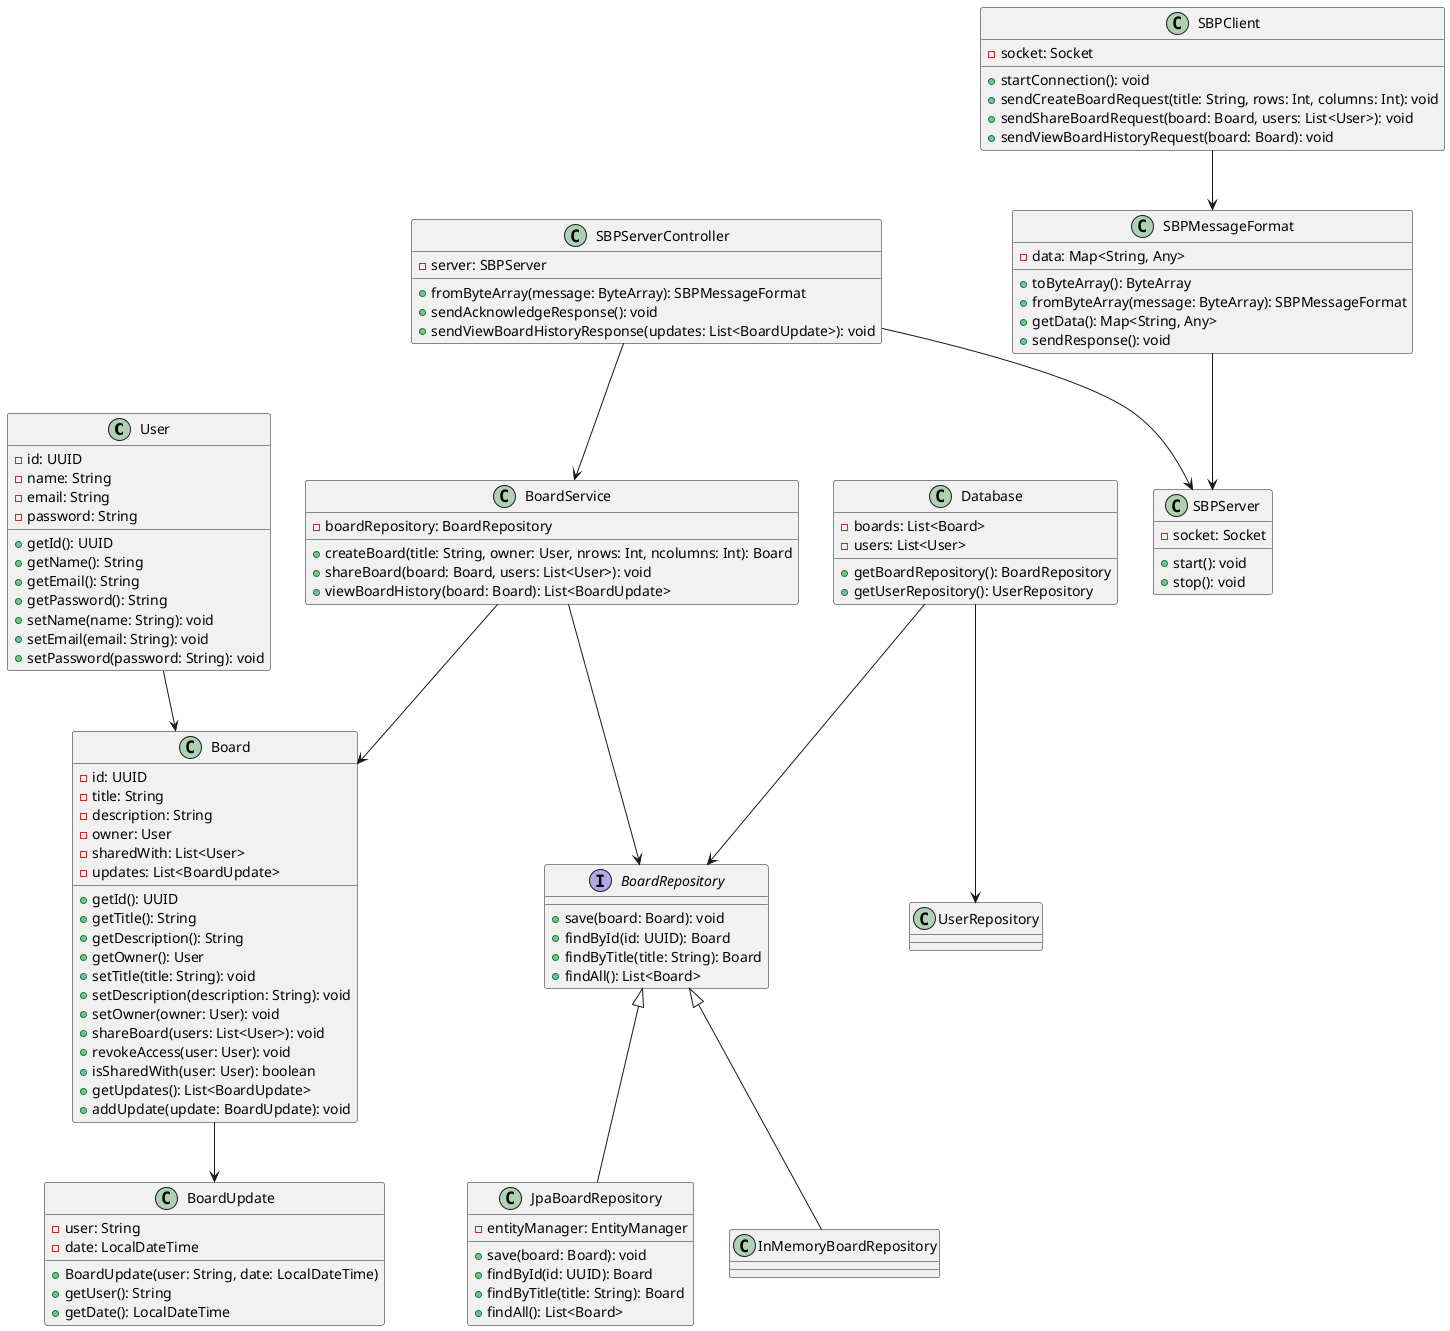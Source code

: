 @startuml
class User {
    -id: UUID
    -name: String
    -email: String
    -password: String
    +getId(): UUID
    +getName(): String
    +getEmail(): String
    +getPassword(): String
    +setName(name: String): void
    +setEmail(email: String): void
    +setPassword(password: String): void
}

class Board {
    -id: UUID
    -title: String
    -description: String
    -owner: User
    -sharedWith: List<User>
    -updates: List<BoardUpdate>
    +getId(): UUID
    +getTitle(): String
    +getDescription(): String
    +getOwner(): User
    +setTitle(title: String): void
    +setDescription(description: String): void
    +setOwner(owner: User): void
    +shareBoard(users: List<User>): void
    +revokeAccess(user: User): void
    +isSharedWith(user: User): boolean
    +getUpdates(): List<BoardUpdate>
    +addUpdate(update: BoardUpdate): void
}

class BoardUpdate {
    -user: String
    -date: LocalDateTime
    +BoardUpdate(user: String, date: LocalDateTime)
    +getUser(): String
    +getDate(): LocalDateTime
}

interface BoardRepository {
    +save(board: Board): void
    +findById(id: UUID): Board
    +findByTitle(title: String): Board
    +findAll(): List<Board>
}

class JpaBoardRepository {
    -entityManager: EntityManager
    +save(board: Board): void
    +findById(id: UUID): Board
    +findByTitle(title: String): Board
    +findAll(): List<Board>
}

class BoardService {
    -boardRepository: BoardRepository
    +createBoard(title: String, owner: User, nrows: Int, ncolumns: Int): Board
    +shareBoard(board: Board, users: List<User>): void
    +viewBoardHistory(board: Board): List<BoardUpdate>
}

class SBPClient {
    -socket: Socket
    +startConnection(): void
    +sendCreateBoardRequest(title: String, rows: Int, columns: Int): void
    +sendShareBoardRequest(board: Board, users: List<User>): void
    +sendViewBoardHistoryRequest(board: Board): void
}

class SBPServer {
    -socket: Socket
    +start(): void
    +stop(): void
}

class SBPServerController {
    -server: SBPServer
    +fromByteArray(message: ByteArray): SBPMessageFormat
    +sendAcknowledgeResponse(): void
    +sendViewBoardHistoryResponse(updates: List<BoardUpdate>): void
}

class SBPMessageFormat {
    -data: Map<String, Any>
    +toByteArray(): ByteArray
    +fromByteArray(message: ByteArray): SBPMessageFormat
    +getData(): Map<String, Any>
    +sendResponse(): void
}

class Database {
    -boards: List<Board>
    -users: List<User>
    +getBoardRepository(): BoardRepository
    +getUserRepository(): UserRepository
}

User --> Board
Board --> BoardUpdate
BoardRepository <|-- JpaBoardRepository
BoardRepository <|-- InMemoryBoardRepository
Database --> BoardRepository
Database --> UserRepository
BoardService --> BoardRepository
SBPClient --> SBPMessageFormat
SBPMessageFormat --> SBPServer
SBPServerController --> SBPServer
SBPServerController --> BoardService
BoardService --> Board
@enduml